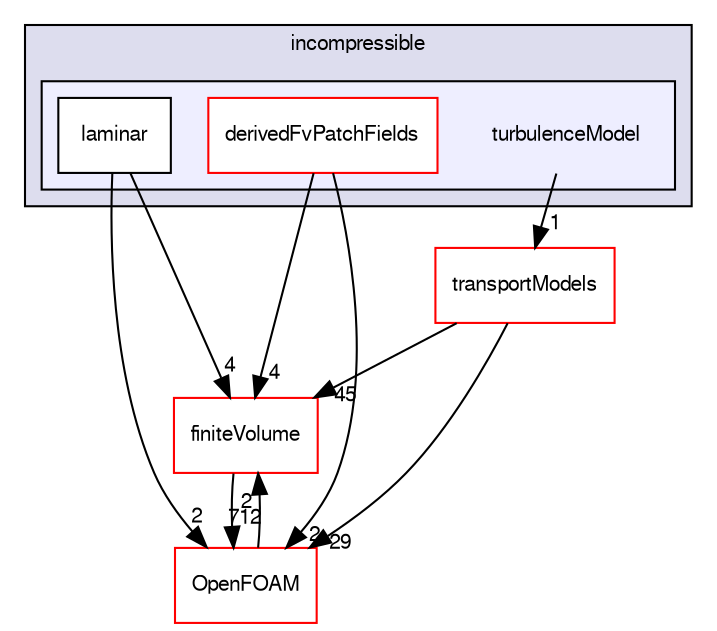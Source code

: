 digraph "src/turbulenceModels/incompressible/turbulenceModel" {
  bgcolor=transparent;
  compound=true
  node [ fontsize="10", fontname="FreeSans"];
  edge [ labelfontsize="10", labelfontname="FreeSans"];
  subgraph clusterdir_63261e2c788bb84a78ae1c22f1567438 {
    graph [ bgcolor="#ddddee", pencolor="black", label="incompressible" fontname="FreeSans", fontsize="10", URL="dir_63261e2c788bb84a78ae1c22f1567438.html"]
  subgraph clusterdir_e925f7b23c72cb9afcc935be7ce496fe {
    graph [ bgcolor="#eeeeff", pencolor="black", label="" URL="dir_e925f7b23c72cb9afcc935be7ce496fe.html"];
    dir_e925f7b23c72cb9afcc935be7ce496fe [shape=plaintext label="turbulenceModel"];
    dir_99fc3f403c86bc21ef507ddd63218417 [shape=box label="derivedFvPatchFields" color="red" fillcolor="white" style="filled" URL="dir_99fc3f403c86bc21ef507ddd63218417.html"];
    dir_d8042e23c47916ede5ee6646b30f2f98 [shape=box label="laminar" color="black" fillcolor="white" style="filled" URL="dir_d8042e23c47916ede5ee6646b30f2f98.html"];
  }
  }
  dir_9bd15774b555cf7259a6fa18f99fe99b [shape=box label="finiteVolume" color="red" URL="dir_9bd15774b555cf7259a6fa18f99fe99b.html"];
  dir_c5473ff19b20e6ec4dfe5c310b3778a8 [shape=box label="OpenFOAM" color="red" URL="dir_c5473ff19b20e6ec4dfe5c310b3778a8.html"];
  dir_9415e59289a6feeb24164dafa70a594f [shape=box label="transportModels" color="red" URL="dir_9415e59289a6feeb24164dafa70a594f.html"];
  dir_9bd15774b555cf7259a6fa18f99fe99b->dir_c5473ff19b20e6ec4dfe5c310b3778a8 [headlabel="712", labeldistance=1.5 headhref="dir_000749_001732.html"];
  dir_d8042e23c47916ede5ee6646b30f2f98->dir_9bd15774b555cf7259a6fa18f99fe99b [headlabel="4", labeldistance=1.5 headhref="dir_000606_000749.html"];
  dir_d8042e23c47916ede5ee6646b30f2f98->dir_c5473ff19b20e6ec4dfe5c310b3778a8 [headlabel="2", labeldistance=1.5 headhref="dir_000606_001732.html"];
  dir_e925f7b23c72cb9afcc935be7ce496fe->dir_9415e59289a6feeb24164dafa70a594f [headlabel="1", labeldistance=1.5 headhref="dir_000605_000763.html"];
  dir_99fc3f403c86bc21ef507ddd63218417->dir_9bd15774b555cf7259a6fa18f99fe99b [headlabel="4", labeldistance=1.5 headhref="dir_002953_000749.html"];
  dir_99fc3f403c86bc21ef507ddd63218417->dir_c5473ff19b20e6ec4dfe5c310b3778a8 [headlabel="2", labeldistance=1.5 headhref="dir_002953_001732.html"];
  dir_c5473ff19b20e6ec4dfe5c310b3778a8->dir_9bd15774b555cf7259a6fa18f99fe99b [headlabel="2", labeldistance=1.5 headhref="dir_001732_000749.html"];
  dir_9415e59289a6feeb24164dafa70a594f->dir_9bd15774b555cf7259a6fa18f99fe99b [headlabel="45", labeldistance=1.5 headhref="dir_000763_000749.html"];
  dir_9415e59289a6feeb24164dafa70a594f->dir_c5473ff19b20e6ec4dfe5c310b3778a8 [headlabel="29", labeldistance=1.5 headhref="dir_000763_001732.html"];
}
